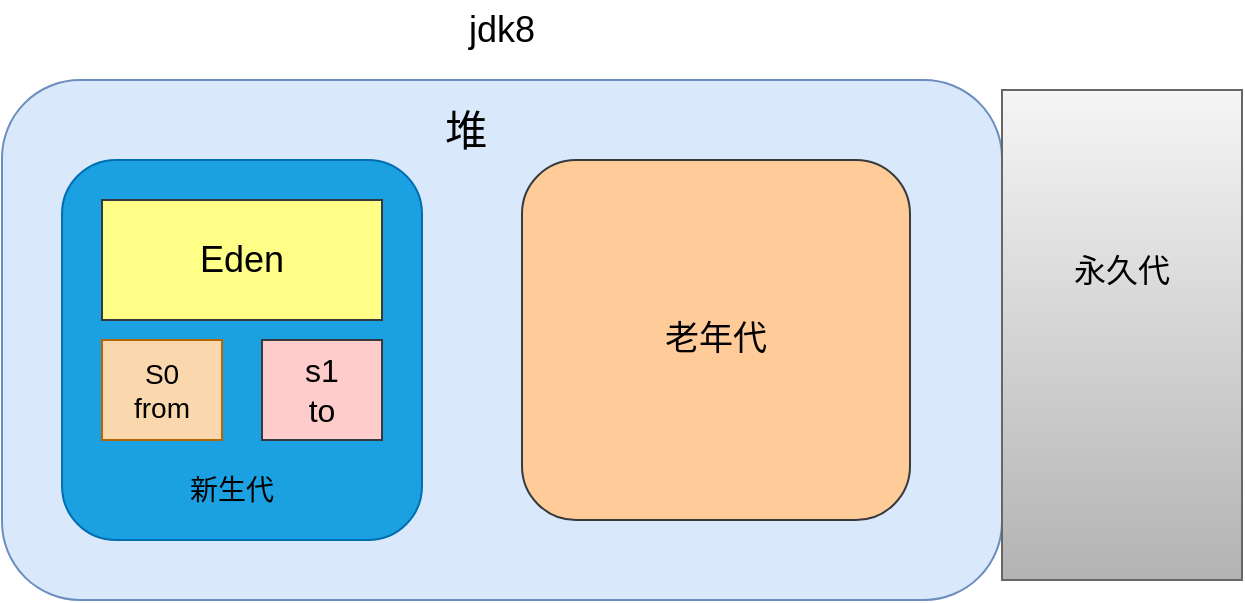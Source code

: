 <mxfile version="28.2.5">
  <diagram name="第 1 页" id="eMBxJFtNx6BJp_PkBfgH">
    <mxGraphModel dx="1051" dy="730" grid="1" gridSize="10" guides="1" tooltips="1" connect="1" arrows="1" fold="1" page="1" pageScale="1" pageWidth="827" pageHeight="1169" math="0" shadow="0">
      <root>
        <mxCell id="0" />
        <mxCell id="1" parent="0" />
        <mxCell id="7t4Ecdm951KzAX5EodYJ-1" value="" style="rounded=1;whiteSpace=wrap;html=1;fillColor=#dae8fc;strokeColor=#6c8ebf;" vertex="1" parent="1">
          <mxGeometry x="150" y="290" width="500" height="260" as="geometry" />
        </mxCell>
        <mxCell id="7t4Ecdm951KzAX5EodYJ-2" value="" style="rounded=1;whiteSpace=wrap;html=1;fillColor=#1ba1e2;strokeColor=#006EAF;fontColor=#ffffff;" vertex="1" parent="1">
          <mxGeometry x="180" y="330" width="180" height="190" as="geometry" />
        </mxCell>
        <mxCell id="7t4Ecdm951KzAX5EodYJ-3" value="&lt;font style=&quot;font-size: 17px;&quot;&gt;老年代&lt;/font&gt;" style="rounded=1;whiteSpace=wrap;html=1;fillColor=#ffcc99;strokeColor=#36393d;" vertex="1" parent="1">
          <mxGeometry x="410" y="330" width="194" height="180" as="geometry" />
        </mxCell>
        <mxCell id="7t4Ecdm951KzAX5EodYJ-4" value="" style="rounded=0;whiteSpace=wrap;html=1;fillColor=#ffff88;strokeColor=#36393d;" vertex="1" parent="1">
          <mxGeometry x="200" y="350" width="140" height="60" as="geometry" />
        </mxCell>
        <mxCell id="7t4Ecdm951KzAX5EodYJ-5" value="&lt;font style=&quot;font-size: 18px;&quot;&gt;Eden&lt;/font&gt;" style="text;html=1;align=center;verticalAlign=middle;whiteSpace=wrap;rounded=0;" vertex="1" parent="1">
          <mxGeometry x="240" y="365" width="60" height="30" as="geometry" />
        </mxCell>
        <mxCell id="7t4Ecdm951KzAX5EodYJ-6" value="" style="rounded=0;whiteSpace=wrap;html=1;fillColor=#f5f5f5;strokeColor=#666666;gradientColor=#b3b3b3;" vertex="1" parent="1">
          <mxGeometry x="650" y="295" width="120" height="245" as="geometry" />
        </mxCell>
        <mxCell id="7t4Ecdm951KzAX5EodYJ-7" value="&lt;font style=&quot;font-size: 14px;&quot;&gt;S0&lt;/font&gt;&lt;div&gt;&lt;font style=&quot;font-size: 14px;&quot;&gt;from&lt;/font&gt;&lt;/div&gt;" style="rounded=0;whiteSpace=wrap;html=1;fillColor=#fad7ac;strokeColor=#b46504;" vertex="1" parent="1">
          <mxGeometry x="200" y="420" width="60" height="50" as="geometry" />
        </mxCell>
        <mxCell id="7t4Ecdm951KzAX5EodYJ-8" value="&lt;font style=&quot;font-size: 16px;&quot;&gt;s1&lt;/font&gt;&lt;div&gt;&lt;font style=&quot;font-size: 16px;&quot;&gt;to&lt;/font&gt;&lt;/div&gt;" style="rounded=0;whiteSpace=wrap;html=1;fillColor=#ffcccc;strokeColor=#36393d;" vertex="1" parent="1">
          <mxGeometry x="280" y="420" width="60" height="50" as="geometry" />
        </mxCell>
        <mxCell id="7t4Ecdm951KzAX5EodYJ-9" value="&lt;font style=&quot;font-size: 14px;&quot;&gt;新生代&lt;/font&gt;" style="text;html=1;align=center;verticalAlign=middle;whiteSpace=wrap;rounded=0;" vertex="1" parent="1">
          <mxGeometry x="220" y="480" width="90" height="30" as="geometry" />
        </mxCell>
        <mxCell id="7t4Ecdm951KzAX5EodYJ-10" value="&lt;font style=&quot;font-size: 16px;&quot;&gt;永久代&lt;/font&gt;" style="text;html=1;align=center;verticalAlign=middle;whiteSpace=wrap;rounded=0;" vertex="1" parent="1">
          <mxGeometry x="680" y="370" width="60" height="30" as="geometry" />
        </mxCell>
        <mxCell id="7t4Ecdm951KzAX5EodYJ-12" value="&lt;font style=&quot;font-size: 21px;&quot;&gt;堆&lt;/font&gt;" style="text;html=1;align=center;verticalAlign=middle;whiteSpace=wrap;rounded=0;" vertex="1" parent="1">
          <mxGeometry x="340" y="300" width="84" height="30" as="geometry" />
        </mxCell>
        <mxCell id="7t4Ecdm951KzAX5EodYJ-13" value="&lt;font style=&quot;font-size: 18px;&quot;&gt;jdk8&lt;/font&gt;" style="text;html=1;align=center;verticalAlign=middle;whiteSpace=wrap;rounded=0;" vertex="1" parent="1">
          <mxGeometry x="370" y="250" width="60" height="30" as="geometry" />
        </mxCell>
      </root>
    </mxGraphModel>
  </diagram>
</mxfile>
